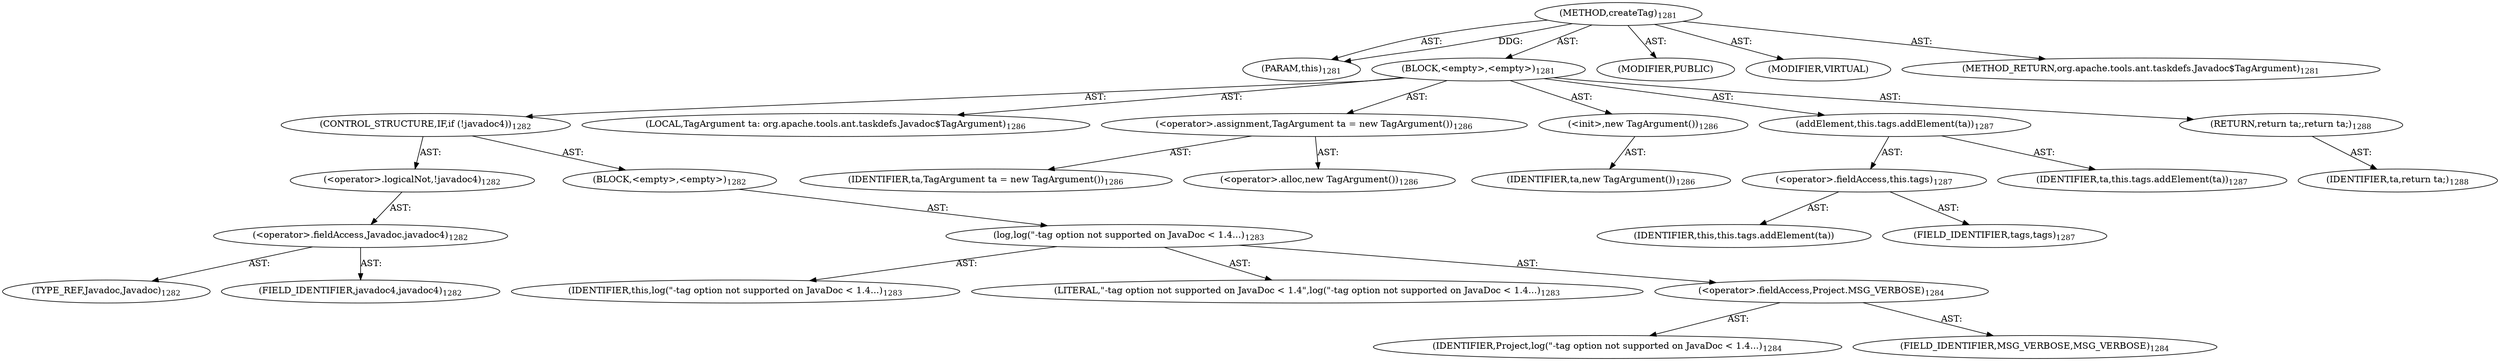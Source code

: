 digraph "createTag" {  
"111669149800" [label = <(METHOD,createTag)<SUB>1281</SUB>> ]
"115964117046" [label = <(PARAM,this)<SUB>1281</SUB>> ]
"25769803928" [label = <(BLOCK,&lt;empty&gt;,&lt;empty&gt;)<SUB>1281</SUB>> ]
"47244640302" [label = <(CONTROL_STRUCTURE,IF,if (!javadoc4))<SUB>1282</SUB>> ]
"30064771520" [label = <(&lt;operator&gt;.logicalNot,!javadoc4)<SUB>1282</SUB>> ]
"30064771521" [label = <(&lt;operator&gt;.fieldAccess,Javadoc.javadoc4)<SUB>1282</SUB>> ]
"180388626451" [label = <(TYPE_REF,Javadoc,Javadoc)<SUB>1282</SUB>> ]
"55834574991" [label = <(FIELD_IDENTIFIER,javadoc4,javadoc4)<SUB>1282</SUB>> ]
"25769803929" [label = <(BLOCK,&lt;empty&gt;,&lt;empty&gt;)<SUB>1282</SUB>> ]
"30064771522" [label = <(log,log(&quot;-tag option not supported on JavaDoc &lt; 1.4...)<SUB>1283</SUB>> ]
"68719476795" [label = <(IDENTIFIER,this,log(&quot;-tag option not supported on JavaDoc &lt; 1.4...)<SUB>1283</SUB>> ]
"90194313279" [label = <(LITERAL,&quot;-tag option not supported on JavaDoc &lt; 1.4&quot;,log(&quot;-tag option not supported on JavaDoc &lt; 1.4...)<SUB>1283</SUB>> ]
"30064771523" [label = <(&lt;operator&gt;.fieldAccess,Project.MSG_VERBOSE)<SUB>1284</SUB>> ]
"68719477127" [label = <(IDENTIFIER,Project,log(&quot;-tag option not supported on JavaDoc &lt; 1.4...)<SUB>1284</SUB>> ]
"55834574992" [label = <(FIELD_IDENTIFIER,MSG_VERBOSE,MSG_VERBOSE)<SUB>1284</SUB>> ]
"94489280532" [label = <(LOCAL,TagArgument ta: org.apache.tools.ant.taskdefs.Javadoc$TagArgument)<SUB>1286</SUB>> ]
"30064771524" [label = <(&lt;operator&gt;.assignment,TagArgument ta = new TagArgument())<SUB>1286</SUB>> ]
"68719477128" [label = <(IDENTIFIER,ta,TagArgument ta = new TagArgument())<SUB>1286</SUB>> ]
"30064771525" [label = <(&lt;operator&gt;.alloc,new TagArgument())<SUB>1286</SUB>> ]
"30064771526" [label = <(&lt;init&gt;,new TagArgument())<SUB>1286</SUB>> ]
"68719477129" [label = <(IDENTIFIER,ta,new TagArgument())<SUB>1286</SUB>> ]
"30064771527" [label = <(addElement,this.tags.addElement(ta))<SUB>1287</SUB>> ]
"30064771528" [label = <(&lt;operator&gt;.fieldAccess,this.tags)<SUB>1287</SUB>> ]
"68719477130" [label = <(IDENTIFIER,this,this.tags.addElement(ta))> ]
"55834574993" [label = <(FIELD_IDENTIFIER,tags,tags)<SUB>1287</SUB>> ]
"68719477131" [label = <(IDENTIFIER,ta,this.tags.addElement(ta))<SUB>1287</SUB>> ]
"146028888085" [label = <(RETURN,return ta;,return ta;)<SUB>1288</SUB>> ]
"68719477132" [label = <(IDENTIFIER,ta,return ta;)<SUB>1288</SUB>> ]
"133143986437" [label = <(MODIFIER,PUBLIC)> ]
"133143986438" [label = <(MODIFIER,VIRTUAL)> ]
"128849018984" [label = <(METHOD_RETURN,org.apache.tools.ant.taskdefs.Javadoc$TagArgument)<SUB>1281</SUB>> ]
  "111669149800" -> "115964117046"  [ label = "AST: "] 
  "111669149800" -> "25769803928"  [ label = "AST: "] 
  "111669149800" -> "133143986437"  [ label = "AST: "] 
  "111669149800" -> "133143986438"  [ label = "AST: "] 
  "111669149800" -> "128849018984"  [ label = "AST: "] 
  "25769803928" -> "47244640302"  [ label = "AST: "] 
  "25769803928" -> "94489280532"  [ label = "AST: "] 
  "25769803928" -> "30064771524"  [ label = "AST: "] 
  "25769803928" -> "30064771526"  [ label = "AST: "] 
  "25769803928" -> "30064771527"  [ label = "AST: "] 
  "25769803928" -> "146028888085"  [ label = "AST: "] 
  "47244640302" -> "30064771520"  [ label = "AST: "] 
  "47244640302" -> "25769803929"  [ label = "AST: "] 
  "30064771520" -> "30064771521"  [ label = "AST: "] 
  "30064771521" -> "180388626451"  [ label = "AST: "] 
  "30064771521" -> "55834574991"  [ label = "AST: "] 
  "25769803929" -> "30064771522"  [ label = "AST: "] 
  "30064771522" -> "68719476795"  [ label = "AST: "] 
  "30064771522" -> "90194313279"  [ label = "AST: "] 
  "30064771522" -> "30064771523"  [ label = "AST: "] 
  "30064771523" -> "68719477127"  [ label = "AST: "] 
  "30064771523" -> "55834574992"  [ label = "AST: "] 
  "30064771524" -> "68719477128"  [ label = "AST: "] 
  "30064771524" -> "30064771525"  [ label = "AST: "] 
  "30064771526" -> "68719477129"  [ label = "AST: "] 
  "30064771527" -> "30064771528"  [ label = "AST: "] 
  "30064771527" -> "68719477131"  [ label = "AST: "] 
  "30064771528" -> "68719477130"  [ label = "AST: "] 
  "30064771528" -> "55834574993"  [ label = "AST: "] 
  "146028888085" -> "68719477132"  [ label = "AST: "] 
  "111669149800" -> "115964117046"  [ label = "DDG: "] 
}
